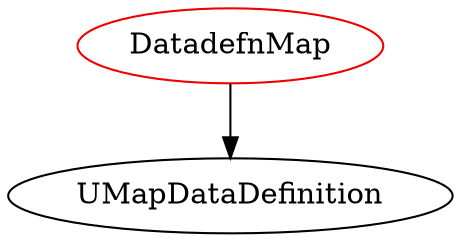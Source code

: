 digraph datadefnmap{
DatadefnMap -> UMapDataDefinition;
DatadefnMap	[shape=oval, color=red2, label="DatadefnMap"];
}
